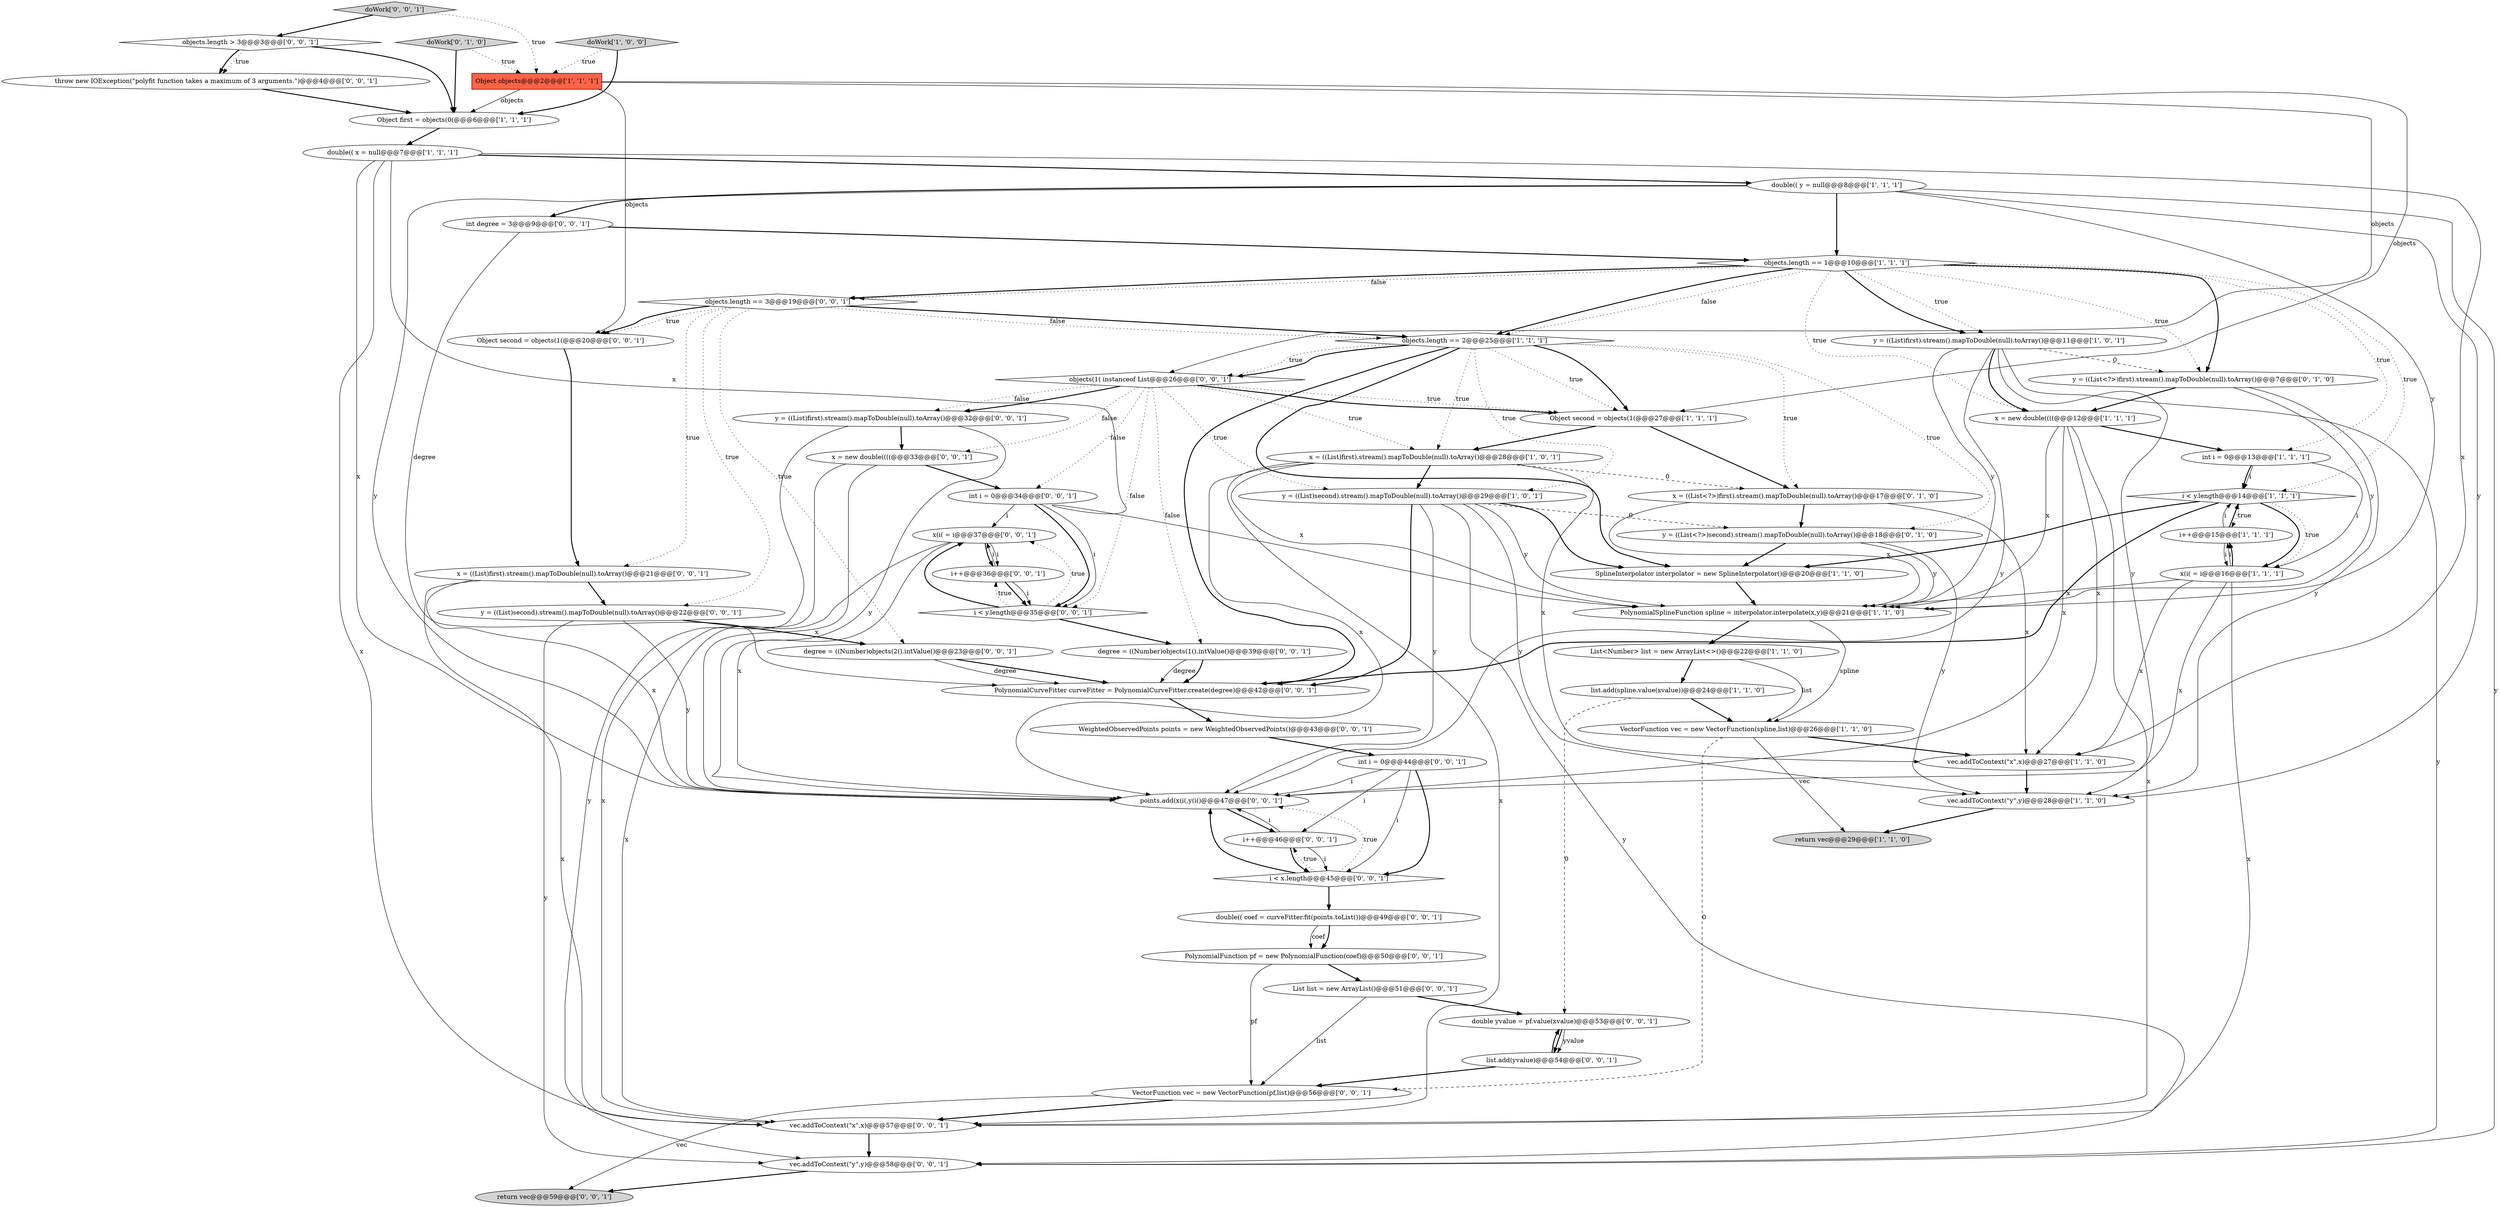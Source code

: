 digraph {
14 [style = filled, label = "List<Number> list = new ArrayList<>()@@@22@@@['1', '1', '0']", fillcolor = white, shape = ellipse image = "AAA0AAABBB1BBB"];
48 [style = filled, label = "i++@@@36@@@['0', '0', '1']", fillcolor = white, shape = ellipse image = "AAA0AAABBB3BBB"];
44 [style = filled, label = "int i = 0@@@34@@@['0', '0', '1']", fillcolor = white, shape = ellipse image = "AAA0AAABBB3BBB"];
6 [style = filled, label = "return vec@@@29@@@['1', '1', '0']", fillcolor = lightgray, shape = ellipse image = "AAA0AAABBB1BBB"];
46 [style = filled, label = "degree = ((Number)objects(1().intValue()@@@39@@@['0', '0', '1']", fillcolor = white, shape = ellipse image = "AAA0AAABBB3BBB"];
17 [style = filled, label = "Object second = objects(1(@@@27@@@['1', '1', '1']", fillcolor = white, shape = ellipse image = "AAA0AAABBB1BBB"];
30 [style = filled, label = "return vec@@@59@@@['0', '0', '1']", fillcolor = lightgray, shape = ellipse image = "AAA0AAABBB3BBB"];
47 [style = filled, label = "list.add(yvalue)@@@54@@@['0', '0', '1']", fillcolor = white, shape = ellipse image = "AAA0AAABBB3BBB"];
54 [style = filled, label = "objects.length > 3@@@3@@@['0', '0', '1']", fillcolor = white, shape = diamond image = "AAA0AAABBB3BBB"];
13 [style = filled, label = "x = ((List)first).stream().mapToDouble(null).toArray()@@@28@@@['1', '0', '1']", fillcolor = white, shape = ellipse image = "AAA0AAABBB1BBB"];
35 [style = filled, label = "degree = ((Number)objects(2().intValue()@@@23@@@['0', '0', '1']", fillcolor = white, shape = ellipse image = "AAA0AAABBB3BBB"];
21 [style = filled, label = "vec.addToContext(\"y\",y)@@@28@@@['1', '1', '0']", fillcolor = white, shape = ellipse image = "AAA0AAABBB1BBB"];
53 [style = filled, label = "int degree = 3@@@9@@@['0', '0', '1']", fillcolor = white, shape = ellipse image = "AAA0AAABBB3BBB"];
33 [style = filled, label = "int i = 0@@@44@@@['0', '0', '1']", fillcolor = white, shape = ellipse image = "AAA0AAABBB3BBB"];
15 [style = filled, label = "Object first = objects(0(@@@6@@@['1', '1', '1']", fillcolor = white, shape = ellipse image = "AAA0AAABBB1BBB"];
57 [style = filled, label = "x(i( = i@@@37@@@['0', '0', '1']", fillcolor = white, shape = ellipse image = "AAA0AAABBB3BBB"];
25 [style = filled, label = "y = ((List<?>)second).stream().mapToDouble(null).toArray()@@@18@@@['0', '1', '0']", fillcolor = white, shape = ellipse image = "AAA1AAABBB2BBB"];
56 [style = filled, label = "i < y.length@@@35@@@['0', '0', '1']", fillcolor = white, shape = diamond image = "AAA0AAABBB3BBB"];
12 [style = filled, label = "y = ((List)second).stream().mapToDouble(null).toArray()@@@29@@@['1', '0', '1']", fillcolor = white, shape = ellipse image = "AAA0AAABBB1BBB"];
43 [style = filled, label = "double(( coef = curveFitter.fit(points.toList())@@@49@@@['0', '0', '1']", fillcolor = white, shape = ellipse image = "AAA0AAABBB3BBB"];
3 [style = filled, label = "SplineInterpolator interpolator = new SplineInterpolator()@@@20@@@['1', '1', '0']", fillcolor = white, shape = ellipse image = "AAA0AAABBB1BBB"];
58 [style = filled, label = "y = ((List)first).stream().mapToDouble(null).toArray()@@@32@@@['0', '0', '1']", fillcolor = white, shape = ellipse image = "AAA0AAABBB3BBB"];
40 [style = filled, label = "vec.addToContext(\"y\",y)@@@58@@@['0', '0', '1']", fillcolor = white, shape = ellipse image = "AAA0AAABBB3BBB"];
8 [style = filled, label = "int i = 0@@@13@@@['1', '1', '1']", fillcolor = white, shape = ellipse image = "AAA0AAABBB1BBB"];
23 [style = filled, label = "vec.addToContext(\"x\",x)@@@27@@@['1', '1', '0']", fillcolor = white, shape = ellipse image = "AAA0AAABBB1BBB"];
32 [style = filled, label = "objects(1( instanceof List@@@26@@@['0', '0', '1']", fillcolor = white, shape = diamond image = "AAA0AAABBB3BBB"];
28 [style = filled, label = "PolynomialCurveFitter curveFitter = PolynomialCurveFitter.create(degree)@@@42@@@['0', '0', '1']", fillcolor = white, shape = ellipse image = "AAA0AAABBB3BBB"];
26 [style = filled, label = "x = ((List<?>)first).stream().mapToDouble(null).toArray()@@@17@@@['0', '1', '0']", fillcolor = white, shape = ellipse image = "AAA1AAABBB2BBB"];
50 [style = filled, label = "WeightedObservedPoints points = new WeightedObservedPoints()@@@43@@@['0', '0', '1']", fillcolor = white, shape = ellipse image = "AAA0AAABBB3BBB"];
38 [style = filled, label = "List list = new ArrayList()@@@51@@@['0', '0', '1']", fillcolor = white, shape = ellipse image = "AAA0AAABBB3BBB"];
5 [style = filled, label = "objects.length == 1@@@10@@@['1', '1', '1']", fillcolor = white, shape = diamond image = "AAA0AAABBB1BBB"];
27 [style = filled, label = "doWork['0', '1', '0']", fillcolor = lightgray, shape = diamond image = "AAA0AAABBB2BBB"];
55 [style = filled, label = "x = ((List)first).stream().mapToDouble(null).toArray()@@@21@@@['0', '0', '1']", fillcolor = white, shape = ellipse image = "AAA0AAABBB3BBB"];
11 [style = filled, label = "PolynomialSplineFunction spline = interpolator.interpolate(x,y)@@@21@@@['1', '1', '0']", fillcolor = white, shape = ellipse image = "AAA0AAABBB1BBB"];
51 [style = filled, label = "VectorFunction vec = new VectorFunction(pf,list)@@@56@@@['0', '0', '1']", fillcolor = white, shape = ellipse image = "AAA0AAABBB3BBB"];
0 [style = filled, label = "double(( y = null@@@8@@@['1', '1', '1']", fillcolor = white, shape = ellipse image = "AAA0AAABBB1BBB"];
52 [style = filled, label = "doWork['0', '0', '1']", fillcolor = lightgray, shape = diamond image = "AAA0AAABBB3BBB"];
18 [style = filled, label = "list.add(spline.value(xvalue))@@@24@@@['1', '1', '0']", fillcolor = white, shape = ellipse image = "AAA0AAABBB1BBB"];
29 [style = filled, label = "PolynomialFunction pf = new PolynomialFunction(coef)@@@50@@@['0', '0', '1']", fillcolor = white, shape = ellipse image = "AAA0AAABBB3BBB"];
20 [style = filled, label = "i < y.length@@@14@@@['1', '1', '1']", fillcolor = white, shape = diamond image = "AAA0AAABBB1BBB"];
16 [style = filled, label = "double(( x = null@@@7@@@['1', '1', '1']", fillcolor = white, shape = ellipse image = "AAA0AAABBB1BBB"];
42 [style = filled, label = "Object second = objects(1(@@@20@@@['0', '0', '1']", fillcolor = white, shape = ellipse image = "AAA0AAABBB3BBB"];
19 [style = filled, label = "Object objects@@@2@@@['1', '1', '1']", fillcolor = tomato, shape = box image = "AAA0AAABBB1BBB"];
45 [style = filled, label = "points.add(x(i(,y(i()@@@47@@@['0', '0', '1']", fillcolor = white, shape = ellipse image = "AAA0AAABBB3BBB"];
9 [style = filled, label = "i++@@@15@@@['1', '1', '1']", fillcolor = white, shape = ellipse image = "AAA0AAABBB1BBB"];
39 [style = filled, label = "double yvalue = pf.value(xvalue)@@@53@@@['0', '0', '1']", fillcolor = white, shape = ellipse image = "AAA0AAABBB3BBB"];
41 [style = filled, label = "objects.length == 3@@@19@@@['0', '0', '1']", fillcolor = white, shape = diamond image = "AAA0AAABBB3BBB"];
24 [style = filled, label = "y = ((List<?>)first).stream().mapToDouble(null).toArray()@@@7@@@['0', '1', '0']", fillcolor = white, shape = ellipse image = "AAA1AAABBB2BBB"];
22 [style = filled, label = "x = new double((((@@@12@@@['1', '1', '1']", fillcolor = white, shape = ellipse image = "AAA0AAABBB1BBB"];
37 [style = filled, label = "throw new IOException(\"polyfit function takes a maximum of 3 arguments.\")@@@4@@@['0', '0', '1']", fillcolor = white, shape = ellipse image = "AAA0AAABBB3BBB"];
36 [style = filled, label = "y = ((List)second).stream().mapToDouble(null).toArray()@@@22@@@['0', '0', '1']", fillcolor = white, shape = ellipse image = "AAA0AAABBB3BBB"];
59 [style = filled, label = "i++@@@46@@@['0', '0', '1']", fillcolor = white, shape = ellipse image = "AAA0AAABBB3BBB"];
1 [style = filled, label = "objects.length == 2@@@25@@@['1', '1', '1']", fillcolor = white, shape = diamond image = "AAA0AAABBB1BBB"];
10 [style = filled, label = "VectorFunction vec = new VectorFunction(spline,list)@@@26@@@['1', '1', '0']", fillcolor = white, shape = ellipse image = "AAA0AAABBB1BBB"];
2 [style = filled, label = "y = ((List)first).stream().mapToDouble(null).toArray()@@@11@@@['1', '0', '1']", fillcolor = white, shape = ellipse image = "AAA0AAABBB1BBB"];
49 [style = filled, label = "vec.addToContext(\"x\",x)@@@57@@@['0', '0', '1']", fillcolor = white, shape = ellipse image = "AAA0AAABBB3BBB"];
4 [style = filled, label = "doWork['1', '0', '0']", fillcolor = lightgray, shape = diamond image = "AAA0AAABBB1BBB"];
34 [style = filled, label = "i < x.length@@@45@@@['0', '0', '1']", fillcolor = white, shape = diamond image = "AAA0AAABBB3BBB"];
31 [style = filled, label = "x = new double((((@@@33@@@['0', '0', '1']", fillcolor = white, shape = ellipse image = "AAA0AAABBB3BBB"];
7 [style = filled, label = "x(i( = i@@@16@@@['1', '1', '1']", fillcolor = white, shape = ellipse image = "AAA0AAABBB1BBB"];
41->35 [style = dotted, label="true"];
5->8 [style = dotted, label="true"];
53->28 [style = solid, label="degree"];
2->11 [style = solid, label="y"];
12->28 [style = bold, label=""];
25->3 [style = bold, label=""];
32->44 [style = dotted, label="false"];
0->11 [style = solid, label="y"];
32->46 [style = dotted, label="false"];
5->22 [style = dotted, label="true"];
20->7 [style = bold, label=""];
10->23 [style = bold, label=""];
22->11 [style = solid, label="x"];
2->40 [style = solid, label="y"];
44->56 [style = bold, label=""];
42->55 [style = bold, label=""];
2->21 [style = solid, label="y"];
5->1 [style = bold, label=""];
52->19 [style = dotted, label="true"];
19->17 [style = solid, label="objects"];
59->34 [style = solid, label="i"];
53->5 [style = bold, label=""];
18->39 [style = dashed, label="0"];
16->0 [style = bold, label=""];
33->34 [style = bold, label=""];
32->58 [style = dotted, label="false"];
57->48 [style = solid, label="i"];
7->11 [style = solid, label="x"];
47->51 [style = bold, label=""];
56->48 [style = dotted, label="true"];
48->56 [style = bold, label=""];
26->25 [style = bold, label=""];
13->12 [style = bold, label=""];
58->45 [style = solid, label="y"];
54->15 [style = bold, label=""];
17->13 [style = bold, label=""];
1->17 [style = bold, label=""];
20->7 [style = dotted, label="true"];
15->16 [style = bold, label=""];
0->53 [style = bold, label=""];
11->10 [style = solid, label="spline"];
22->23 [style = solid, label="x"];
39->47 [style = bold, label=""];
29->38 [style = bold, label=""];
12->21 [style = solid, label="y"];
58->31 [style = bold, label=""];
51->49 [style = bold, label=""];
16->11 [style = solid, label="x"];
57->45 [style = solid, label="x"];
34->45 [style = dotted, label="true"];
8->20 [style = bold, label=""];
36->35 [style = bold, label=""];
31->45 [style = solid, label="x"];
41->1 [style = bold, label=""];
56->57 [style = dotted, label="true"];
16->23 [style = solid, label="x"];
38->39 [style = bold, label=""];
48->56 [style = solid, label="i"];
59->34 [style = bold, label=""];
40->30 [style = bold, label=""];
7->9 [style = solid, label="i"];
31->44 [style = bold, label=""];
33->59 [style = solid, label="i"];
12->45 [style = solid, label="y"];
5->41 [style = bold, label=""];
41->1 [style = dotted, label="false"];
24->21 [style = solid, label="y"];
7->9 [style = bold, label=""];
9->20 [style = solid, label="i"];
16->49 [style = solid, label="x"];
9->20 [style = bold, label=""];
22->49 [style = solid, label="x"];
1->25 [style = dotted, label="true"];
47->39 [style = bold, label=""];
5->41 [style = dotted, label="false"];
38->51 [style = solid, label="list"];
43->29 [style = bold, label=""];
50->33 [style = bold, label=""];
32->31 [style = dotted, label="false"];
32->17 [style = dotted, label="true"];
48->57 [style = solid, label="i"];
35->28 [style = bold, label=""];
43->29 [style = solid, label="coef"];
19->42 [style = solid, label="objects"];
31->49 [style = solid, label="x"];
44->57 [style = solid, label="i"];
33->45 [style = solid, label="i"];
23->21 [style = bold, label=""];
10->6 [style = solid, label="vec"];
2->24 [style = dashed, label="0"];
56->46 [style = bold, label=""];
51->30 [style = solid, label="vec"];
5->24 [style = bold, label=""];
1->13 [style = dotted, label="true"];
54->37 [style = dotted, label="true"];
4->19 [style = dotted, label="true"];
10->51 [style = dashed, label="0"];
1->26 [style = dotted, label="true"];
46->28 [style = solid, label="degree"];
8->20 [style = solid, label="i"];
21->6 [style = bold, label=""];
57->48 [style = bold, label=""];
1->32 [style = dotted, label="true"];
29->51 [style = solid, label="pf"];
1->32 [style = bold, label=""];
41->55 [style = dotted, label="true"];
13->23 [style = solid, label="x"];
12->25 [style = dashed, label="0"];
13->26 [style = dashed, label="0"];
0->45 [style = solid, label="y"];
17->26 [style = bold, label=""];
20->3 [style = bold, label=""];
32->56 [style = dotted, label="false"];
24->11 [style = solid, label="y"];
7->45 [style = solid, label="x"];
36->40 [style = solid, label="y"];
25->21 [style = solid, label="y"];
1->28 [style = bold, label=""];
32->12 [style = dotted, label="true"];
34->45 [style = bold, label=""];
45->59 [style = bold, label=""];
14->10 [style = solid, label="list"];
41->36 [style = dotted, label="true"];
27->15 [style = bold, label=""];
27->19 [style = dotted, label="true"];
34->59 [style = dotted, label="true"];
11->14 [style = bold, label=""];
7->23 [style = solid, label="x"];
54->37 [style = bold, label=""];
57->49 [style = solid, label="x"];
32->58 [style = bold, label=""];
12->3 [style = bold, label=""];
5->24 [style = dotted, label="true"];
1->12 [style = dotted, label="true"];
2->45 [style = solid, label="y"];
41->42 [style = dotted, label="true"];
35->28 [style = solid, label="degree"];
37->15 [style = bold, label=""];
34->43 [style = bold, label=""];
9->7 [style = solid, label="i"];
5->1 [style = dotted, label="false"];
58->40 [style = solid, label="y"];
5->2 [style = dotted, label="true"];
26->23 [style = solid, label="x"];
26->11 [style = solid, label="x"];
28->50 [style = bold, label=""];
7->49 [style = solid, label="x"];
59->45 [style = solid, label="i"];
5->2 [style = bold, label=""];
55->45 [style = solid, label="x"];
3->11 [style = bold, label=""];
22->8 [style = bold, label=""];
14->18 [style = bold, label=""];
0->21 [style = solid, label="y"];
19->32 [style = solid, label="objects"];
13->11 [style = solid, label="x"];
13->49 [style = solid, label="x"];
12->40 [style = solid, label="y"];
1->17 [style = dotted, label="true"];
52->54 [style = bold, label=""];
24->22 [style = bold, label=""];
32->13 [style = dotted, label="true"];
56->57 [style = bold, label=""];
19->15 [style = solid, label="objects"];
1->3 [style = bold, label=""];
25->11 [style = solid, label="y"];
55->36 [style = bold, label=""];
33->34 [style = solid, label="i"];
32->17 [style = bold, label=""];
18->10 [style = bold, label=""];
2->22 [style = bold, label=""];
46->28 [style = bold, label=""];
41->42 [style = bold, label=""];
0->40 [style = solid, label="y"];
22->45 [style = solid, label="x"];
20->28 [style = bold, label=""];
39->47 [style = solid, label="yvalue"];
12->11 [style = solid, label="y"];
16->45 [style = solid, label="x"];
36->45 [style = solid, label="y"];
20->9 [style = dotted, label="true"];
0->5 [style = bold, label=""];
4->15 [style = bold, label=""];
44->56 [style = solid, label="i"];
55->49 [style = solid, label="x"];
8->7 [style = solid, label="i"];
13->45 [style = solid, label="x"];
5->20 [style = dotted, label="true"];
49->40 [style = bold, label=""];
}
